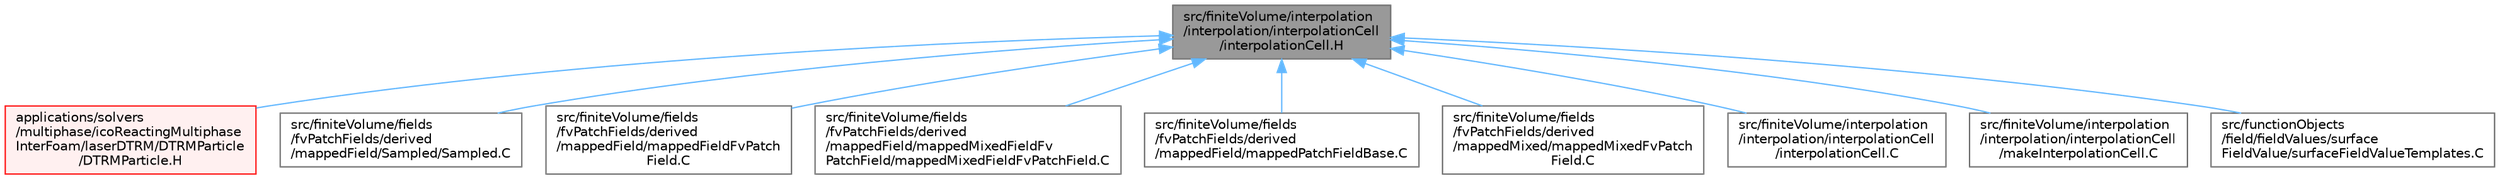 digraph "src/finiteVolume/interpolation/interpolation/interpolationCell/interpolationCell.H"
{
 // LATEX_PDF_SIZE
  bgcolor="transparent";
  edge [fontname=Helvetica,fontsize=10,labelfontname=Helvetica,labelfontsize=10];
  node [fontname=Helvetica,fontsize=10,shape=box,height=0.2,width=0.4];
  Node1 [id="Node000001",label="src/finiteVolume/interpolation\l/interpolation/interpolationCell\l/interpolationCell.H",height=0.2,width=0.4,color="gray40", fillcolor="grey60", style="filled", fontcolor="black",tooltip=" "];
  Node1 -> Node2 [id="edge1_Node000001_Node000002",dir="back",color="steelblue1",style="solid",tooltip=" "];
  Node2 [id="Node000002",label="applications/solvers\l/multiphase/icoReactingMultiphase\lInterFoam/laserDTRM/DTRMParticle\l/DTRMParticle.H",height=0.2,width=0.4,color="red", fillcolor="#FFF0F0", style="filled",URL="$DTRMParticle_8H.html",tooltip=" "];
  Node1 -> Node4 [id="edge2_Node000001_Node000004",dir="back",color="steelblue1",style="solid",tooltip=" "];
  Node4 [id="Node000004",label="src/finiteVolume/fields\l/fvPatchFields/derived\l/mappedField/Sampled/Sampled.C",height=0.2,width=0.4,color="grey40", fillcolor="white", style="filled",URL="$Sampled_8C.html",tooltip=" "];
  Node1 -> Node5 [id="edge3_Node000001_Node000005",dir="back",color="steelblue1",style="solid",tooltip=" "];
  Node5 [id="Node000005",label="src/finiteVolume/fields\l/fvPatchFields/derived\l/mappedField/mappedFieldFvPatch\lField.C",height=0.2,width=0.4,color="grey40", fillcolor="white", style="filled",URL="$mappedFieldFvPatchField_8C.html",tooltip=" "];
  Node1 -> Node6 [id="edge4_Node000001_Node000006",dir="back",color="steelblue1",style="solid",tooltip=" "];
  Node6 [id="Node000006",label="src/finiteVolume/fields\l/fvPatchFields/derived\l/mappedField/mappedMixedFieldFv\lPatchField/mappedMixedFieldFvPatchField.C",height=0.2,width=0.4,color="grey40", fillcolor="white", style="filled",URL="$mappedMixedFieldFvPatchField_8C.html",tooltip=" "];
  Node1 -> Node7 [id="edge5_Node000001_Node000007",dir="back",color="steelblue1",style="solid",tooltip=" "];
  Node7 [id="Node000007",label="src/finiteVolume/fields\l/fvPatchFields/derived\l/mappedField/mappedPatchFieldBase.C",height=0.2,width=0.4,color="grey40", fillcolor="white", style="filled",URL="$mappedPatchFieldBase_8C.html",tooltip=" "];
  Node1 -> Node8 [id="edge6_Node000001_Node000008",dir="back",color="steelblue1",style="solid",tooltip=" "];
  Node8 [id="Node000008",label="src/finiteVolume/fields\l/fvPatchFields/derived\l/mappedMixed/mappedMixedFvPatch\lField.C",height=0.2,width=0.4,color="grey40", fillcolor="white", style="filled",URL="$mappedMixedFvPatchField_8C.html",tooltip=" "];
  Node1 -> Node9 [id="edge7_Node000001_Node000009",dir="back",color="steelblue1",style="solid",tooltip=" "];
  Node9 [id="Node000009",label="src/finiteVolume/interpolation\l/interpolation/interpolationCell\l/interpolationCell.C",height=0.2,width=0.4,color="grey40", fillcolor="white", style="filled",URL="$interpolationCell_8C.html",tooltip=" "];
  Node1 -> Node10 [id="edge8_Node000001_Node000010",dir="back",color="steelblue1",style="solid",tooltip=" "];
  Node10 [id="Node000010",label="src/finiteVolume/interpolation\l/interpolation/interpolationCell\l/makeInterpolationCell.C",height=0.2,width=0.4,color="grey40", fillcolor="white", style="filled",URL="$makeInterpolationCell_8C.html",tooltip=" "];
  Node1 -> Node11 [id="edge9_Node000001_Node000011",dir="back",color="steelblue1",style="solid",tooltip=" "];
  Node11 [id="Node000011",label="src/functionObjects\l/field/fieldValues/surface\lFieldValue/surfaceFieldValueTemplates.C",height=0.2,width=0.4,color="grey40", fillcolor="white", style="filled",URL="$surfaceFieldValueTemplates_8C.html",tooltip=" "];
}
